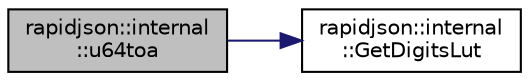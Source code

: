 digraph "rapidjson::internal::u64toa"
{
 // INTERACTIVE_SVG=YES
 // LATEX_PDF_SIZE
  edge [fontname="Helvetica",fontsize="10",labelfontname="Helvetica",labelfontsize="10"];
  node [fontname="Helvetica",fontsize="10",shape=record];
  rankdir="LR";
  Node211 [label="rapidjson::internal\l::u64toa",height=0.2,width=0.4,color="black", fillcolor="grey75", style="filled", fontcolor="black",tooltip=" "];
  Node211 -> Node212 [color="midnightblue",fontsize="10",style="solid",fontname="Helvetica"];
  Node212 [label="rapidjson::internal\l::GetDigitsLut",height=0.2,width=0.4,color="black", fillcolor="white", style="filled",URL="$namespacerapidjson_1_1internal.html#a2220f7bb22e11be3bc6f20291659c545",tooltip=" "];
}
